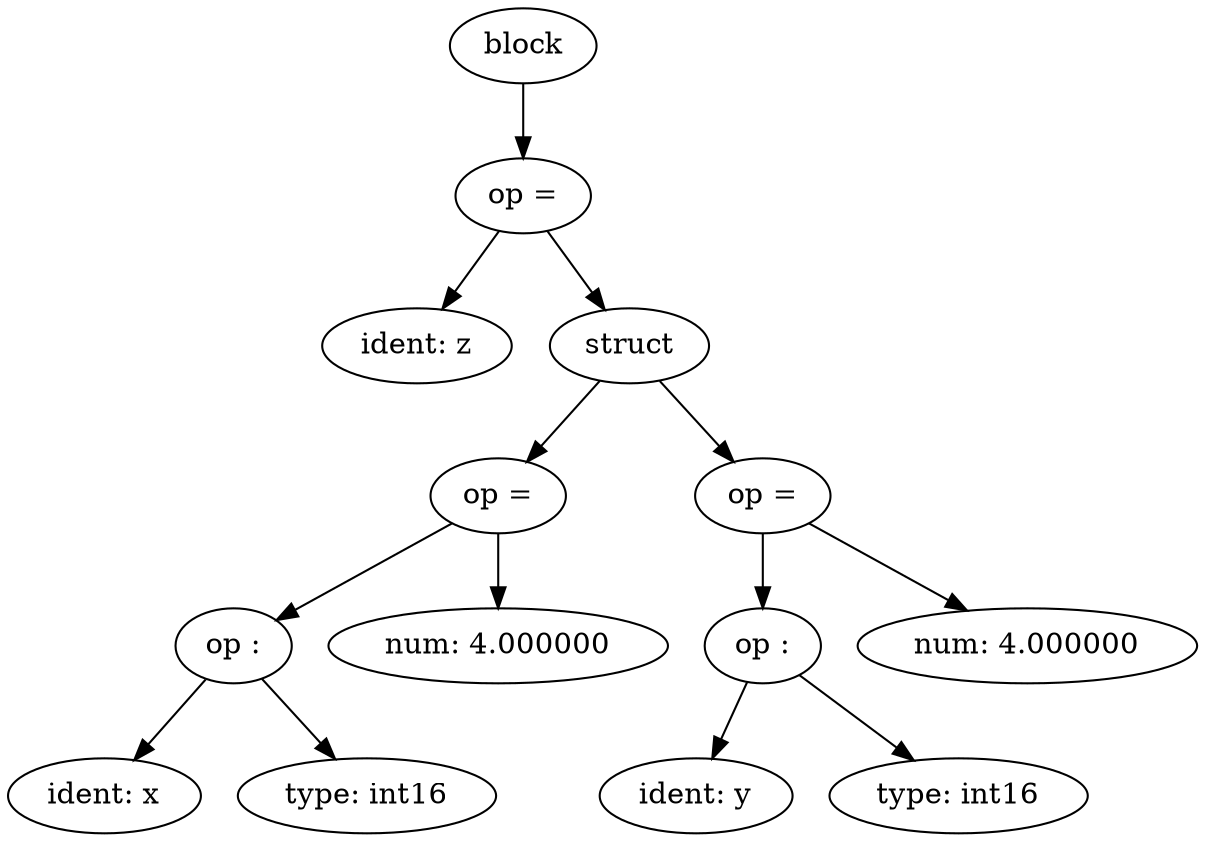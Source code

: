 digraph G {
0[label="block"];
1[label="ident: z"];
2[label="op ="];
3[label="struct"];
4[label="ident: x"];
5[label="op :"];
6[label="type: int16"];
7[label="op ="];
8[label="num: 4.000000"];
9[label="ident: y"];
10[label="op :"];
11[label="type: int16"];
12[label="op ="];
13[label="num: 4.000000"];
0->2 ;
2->1 ;
2->3 ;
3->7 ;
3->12 ;
5->4 ;
5->6 ;
7->5 ;
7->8 ;
10->9 ;
10->11 ;
12->10 ;
12->13 ;
}
